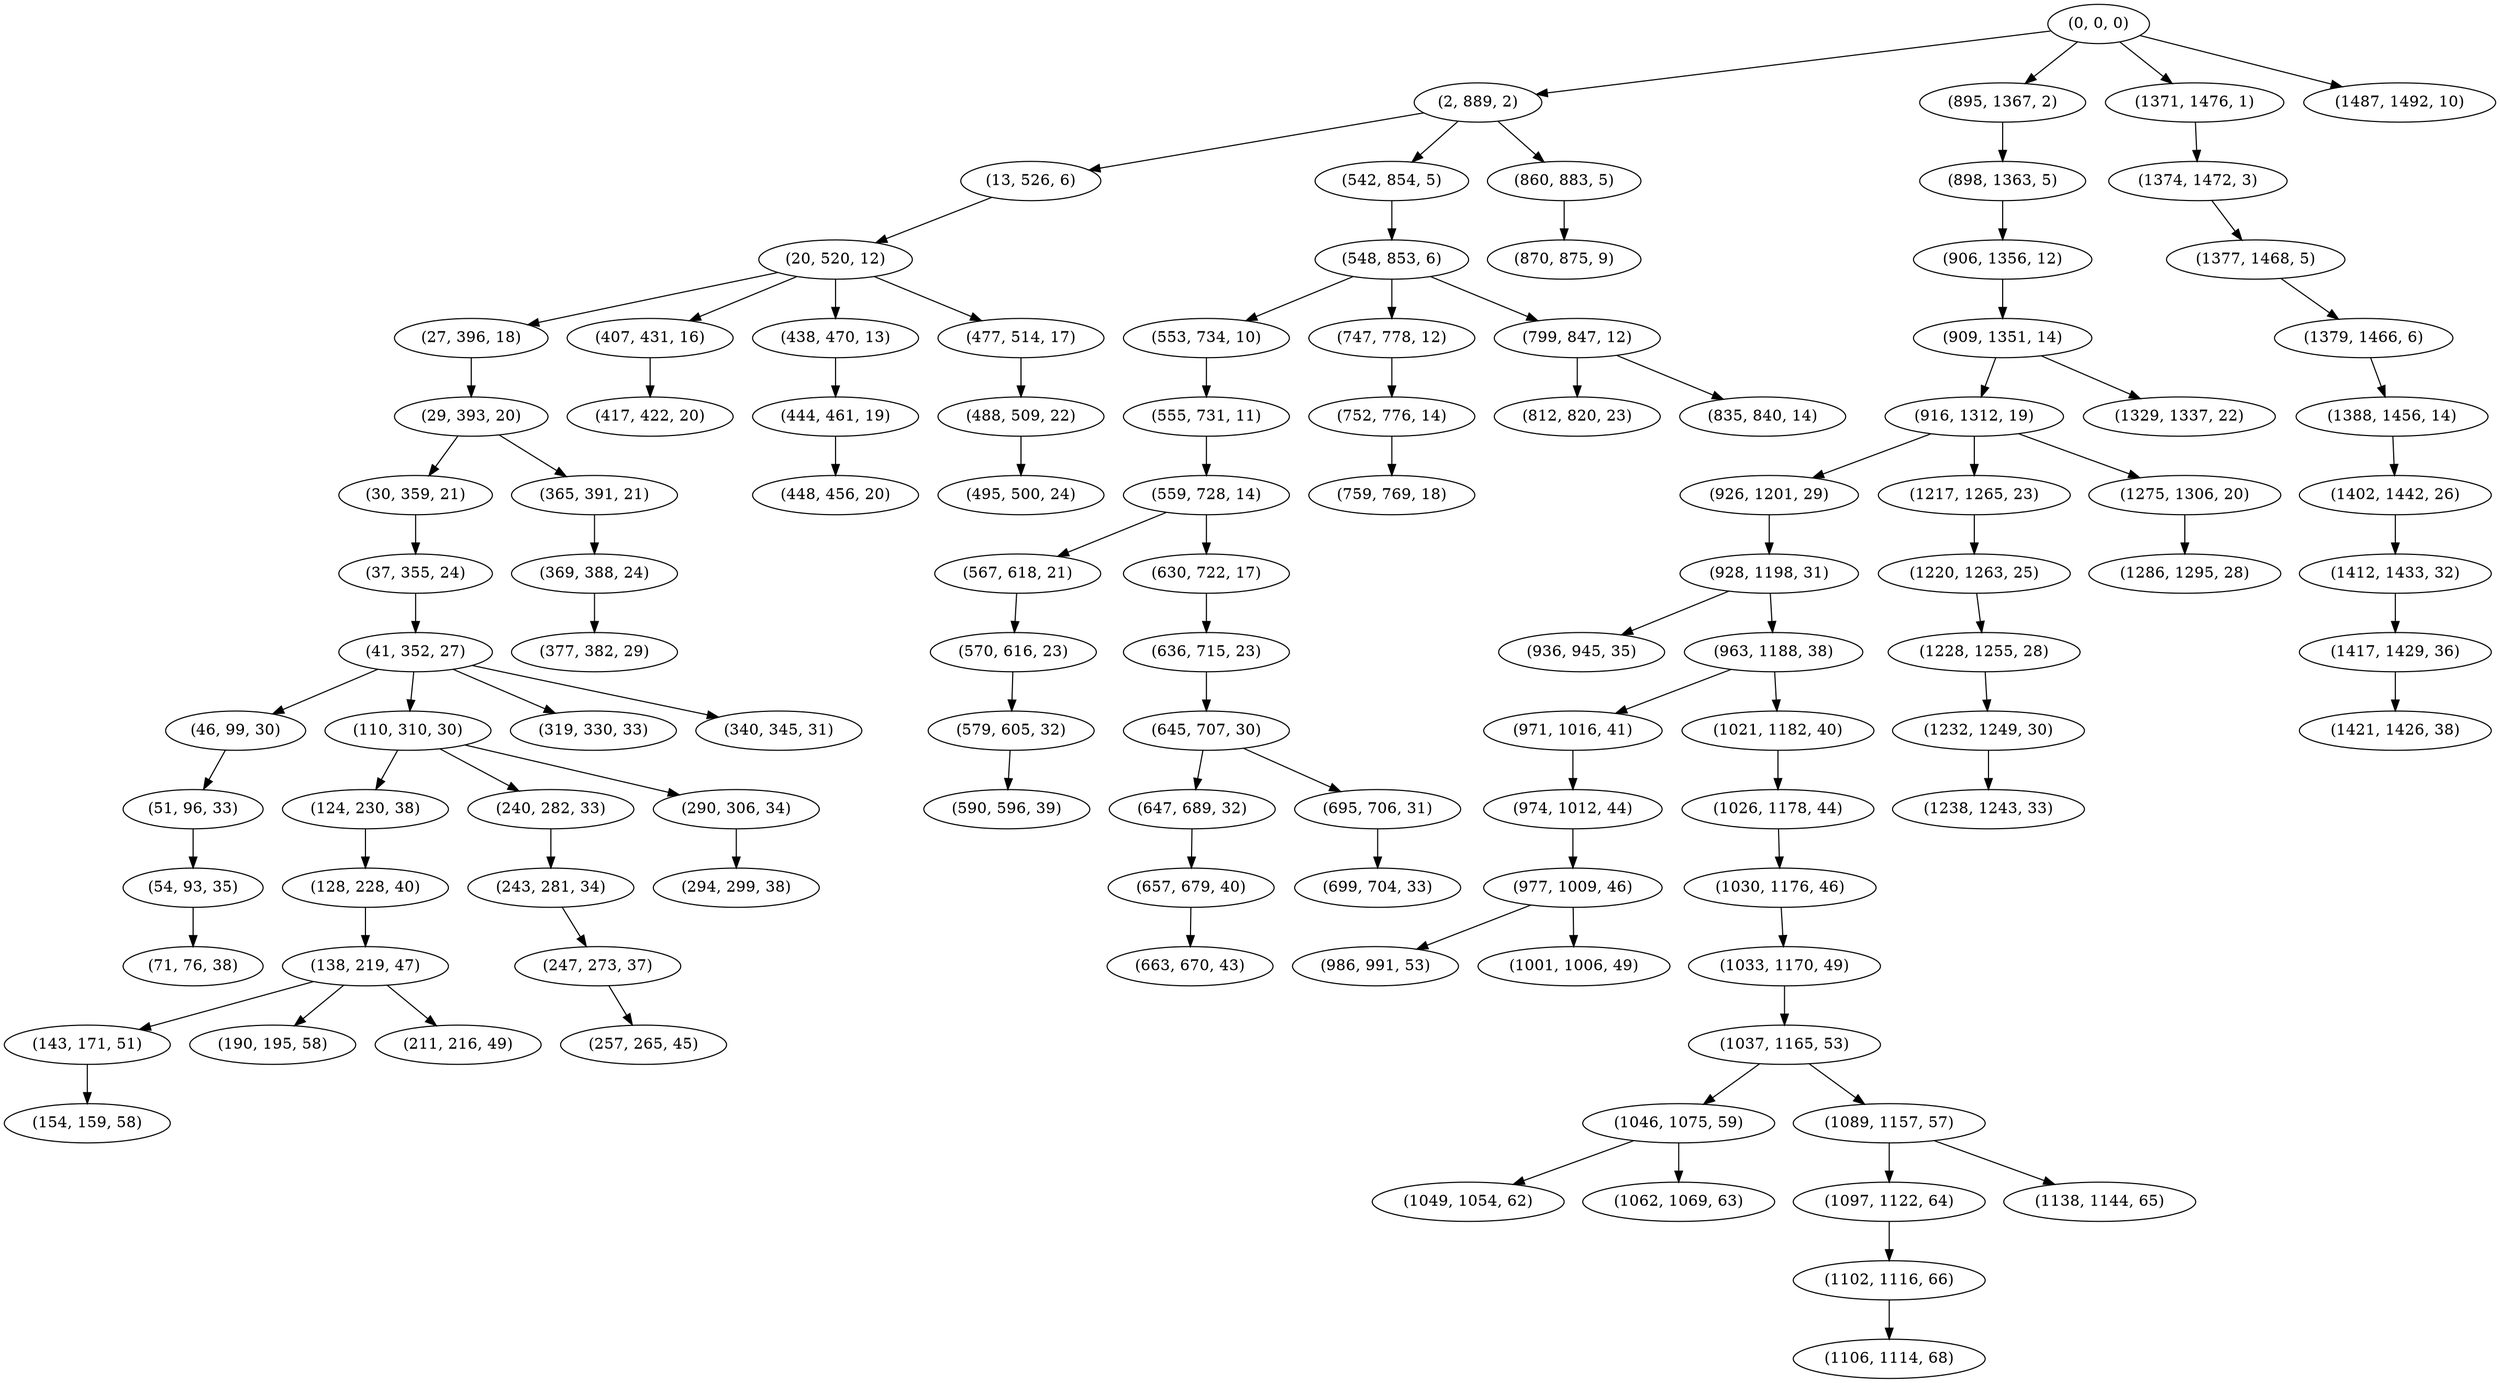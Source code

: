 digraph tree {
    "(0, 0, 0)";
    "(2, 889, 2)";
    "(13, 526, 6)";
    "(20, 520, 12)";
    "(27, 396, 18)";
    "(29, 393, 20)";
    "(30, 359, 21)";
    "(37, 355, 24)";
    "(41, 352, 27)";
    "(46, 99, 30)";
    "(51, 96, 33)";
    "(54, 93, 35)";
    "(71, 76, 38)";
    "(110, 310, 30)";
    "(124, 230, 38)";
    "(128, 228, 40)";
    "(138, 219, 47)";
    "(143, 171, 51)";
    "(154, 159, 58)";
    "(190, 195, 58)";
    "(211, 216, 49)";
    "(240, 282, 33)";
    "(243, 281, 34)";
    "(247, 273, 37)";
    "(257, 265, 45)";
    "(290, 306, 34)";
    "(294, 299, 38)";
    "(319, 330, 33)";
    "(340, 345, 31)";
    "(365, 391, 21)";
    "(369, 388, 24)";
    "(377, 382, 29)";
    "(407, 431, 16)";
    "(417, 422, 20)";
    "(438, 470, 13)";
    "(444, 461, 19)";
    "(448, 456, 20)";
    "(477, 514, 17)";
    "(488, 509, 22)";
    "(495, 500, 24)";
    "(542, 854, 5)";
    "(548, 853, 6)";
    "(553, 734, 10)";
    "(555, 731, 11)";
    "(559, 728, 14)";
    "(567, 618, 21)";
    "(570, 616, 23)";
    "(579, 605, 32)";
    "(590, 596, 39)";
    "(630, 722, 17)";
    "(636, 715, 23)";
    "(645, 707, 30)";
    "(647, 689, 32)";
    "(657, 679, 40)";
    "(663, 670, 43)";
    "(695, 706, 31)";
    "(699, 704, 33)";
    "(747, 778, 12)";
    "(752, 776, 14)";
    "(759, 769, 18)";
    "(799, 847, 12)";
    "(812, 820, 23)";
    "(835, 840, 14)";
    "(860, 883, 5)";
    "(870, 875, 9)";
    "(895, 1367, 2)";
    "(898, 1363, 5)";
    "(906, 1356, 12)";
    "(909, 1351, 14)";
    "(916, 1312, 19)";
    "(926, 1201, 29)";
    "(928, 1198, 31)";
    "(936, 945, 35)";
    "(963, 1188, 38)";
    "(971, 1016, 41)";
    "(974, 1012, 44)";
    "(977, 1009, 46)";
    "(986, 991, 53)";
    "(1001, 1006, 49)";
    "(1021, 1182, 40)";
    "(1026, 1178, 44)";
    "(1030, 1176, 46)";
    "(1033, 1170, 49)";
    "(1037, 1165, 53)";
    "(1046, 1075, 59)";
    "(1049, 1054, 62)";
    "(1062, 1069, 63)";
    "(1089, 1157, 57)";
    "(1097, 1122, 64)";
    "(1102, 1116, 66)";
    "(1106, 1114, 68)";
    "(1138, 1144, 65)";
    "(1217, 1265, 23)";
    "(1220, 1263, 25)";
    "(1228, 1255, 28)";
    "(1232, 1249, 30)";
    "(1238, 1243, 33)";
    "(1275, 1306, 20)";
    "(1286, 1295, 28)";
    "(1329, 1337, 22)";
    "(1371, 1476, 1)";
    "(1374, 1472, 3)";
    "(1377, 1468, 5)";
    "(1379, 1466, 6)";
    "(1388, 1456, 14)";
    "(1402, 1442, 26)";
    "(1412, 1433, 32)";
    "(1417, 1429, 36)";
    "(1421, 1426, 38)";
    "(1487, 1492, 10)";
    "(0, 0, 0)" -> "(2, 889, 2)";
    "(0, 0, 0)" -> "(895, 1367, 2)";
    "(0, 0, 0)" -> "(1371, 1476, 1)";
    "(0, 0, 0)" -> "(1487, 1492, 10)";
    "(2, 889, 2)" -> "(13, 526, 6)";
    "(2, 889, 2)" -> "(542, 854, 5)";
    "(2, 889, 2)" -> "(860, 883, 5)";
    "(13, 526, 6)" -> "(20, 520, 12)";
    "(20, 520, 12)" -> "(27, 396, 18)";
    "(20, 520, 12)" -> "(407, 431, 16)";
    "(20, 520, 12)" -> "(438, 470, 13)";
    "(20, 520, 12)" -> "(477, 514, 17)";
    "(27, 396, 18)" -> "(29, 393, 20)";
    "(29, 393, 20)" -> "(30, 359, 21)";
    "(29, 393, 20)" -> "(365, 391, 21)";
    "(30, 359, 21)" -> "(37, 355, 24)";
    "(37, 355, 24)" -> "(41, 352, 27)";
    "(41, 352, 27)" -> "(46, 99, 30)";
    "(41, 352, 27)" -> "(110, 310, 30)";
    "(41, 352, 27)" -> "(319, 330, 33)";
    "(41, 352, 27)" -> "(340, 345, 31)";
    "(46, 99, 30)" -> "(51, 96, 33)";
    "(51, 96, 33)" -> "(54, 93, 35)";
    "(54, 93, 35)" -> "(71, 76, 38)";
    "(110, 310, 30)" -> "(124, 230, 38)";
    "(110, 310, 30)" -> "(240, 282, 33)";
    "(110, 310, 30)" -> "(290, 306, 34)";
    "(124, 230, 38)" -> "(128, 228, 40)";
    "(128, 228, 40)" -> "(138, 219, 47)";
    "(138, 219, 47)" -> "(143, 171, 51)";
    "(138, 219, 47)" -> "(190, 195, 58)";
    "(138, 219, 47)" -> "(211, 216, 49)";
    "(143, 171, 51)" -> "(154, 159, 58)";
    "(240, 282, 33)" -> "(243, 281, 34)";
    "(243, 281, 34)" -> "(247, 273, 37)";
    "(247, 273, 37)" -> "(257, 265, 45)";
    "(290, 306, 34)" -> "(294, 299, 38)";
    "(365, 391, 21)" -> "(369, 388, 24)";
    "(369, 388, 24)" -> "(377, 382, 29)";
    "(407, 431, 16)" -> "(417, 422, 20)";
    "(438, 470, 13)" -> "(444, 461, 19)";
    "(444, 461, 19)" -> "(448, 456, 20)";
    "(477, 514, 17)" -> "(488, 509, 22)";
    "(488, 509, 22)" -> "(495, 500, 24)";
    "(542, 854, 5)" -> "(548, 853, 6)";
    "(548, 853, 6)" -> "(553, 734, 10)";
    "(548, 853, 6)" -> "(747, 778, 12)";
    "(548, 853, 6)" -> "(799, 847, 12)";
    "(553, 734, 10)" -> "(555, 731, 11)";
    "(555, 731, 11)" -> "(559, 728, 14)";
    "(559, 728, 14)" -> "(567, 618, 21)";
    "(559, 728, 14)" -> "(630, 722, 17)";
    "(567, 618, 21)" -> "(570, 616, 23)";
    "(570, 616, 23)" -> "(579, 605, 32)";
    "(579, 605, 32)" -> "(590, 596, 39)";
    "(630, 722, 17)" -> "(636, 715, 23)";
    "(636, 715, 23)" -> "(645, 707, 30)";
    "(645, 707, 30)" -> "(647, 689, 32)";
    "(645, 707, 30)" -> "(695, 706, 31)";
    "(647, 689, 32)" -> "(657, 679, 40)";
    "(657, 679, 40)" -> "(663, 670, 43)";
    "(695, 706, 31)" -> "(699, 704, 33)";
    "(747, 778, 12)" -> "(752, 776, 14)";
    "(752, 776, 14)" -> "(759, 769, 18)";
    "(799, 847, 12)" -> "(812, 820, 23)";
    "(799, 847, 12)" -> "(835, 840, 14)";
    "(860, 883, 5)" -> "(870, 875, 9)";
    "(895, 1367, 2)" -> "(898, 1363, 5)";
    "(898, 1363, 5)" -> "(906, 1356, 12)";
    "(906, 1356, 12)" -> "(909, 1351, 14)";
    "(909, 1351, 14)" -> "(916, 1312, 19)";
    "(909, 1351, 14)" -> "(1329, 1337, 22)";
    "(916, 1312, 19)" -> "(926, 1201, 29)";
    "(916, 1312, 19)" -> "(1217, 1265, 23)";
    "(916, 1312, 19)" -> "(1275, 1306, 20)";
    "(926, 1201, 29)" -> "(928, 1198, 31)";
    "(928, 1198, 31)" -> "(936, 945, 35)";
    "(928, 1198, 31)" -> "(963, 1188, 38)";
    "(963, 1188, 38)" -> "(971, 1016, 41)";
    "(963, 1188, 38)" -> "(1021, 1182, 40)";
    "(971, 1016, 41)" -> "(974, 1012, 44)";
    "(974, 1012, 44)" -> "(977, 1009, 46)";
    "(977, 1009, 46)" -> "(986, 991, 53)";
    "(977, 1009, 46)" -> "(1001, 1006, 49)";
    "(1021, 1182, 40)" -> "(1026, 1178, 44)";
    "(1026, 1178, 44)" -> "(1030, 1176, 46)";
    "(1030, 1176, 46)" -> "(1033, 1170, 49)";
    "(1033, 1170, 49)" -> "(1037, 1165, 53)";
    "(1037, 1165, 53)" -> "(1046, 1075, 59)";
    "(1037, 1165, 53)" -> "(1089, 1157, 57)";
    "(1046, 1075, 59)" -> "(1049, 1054, 62)";
    "(1046, 1075, 59)" -> "(1062, 1069, 63)";
    "(1089, 1157, 57)" -> "(1097, 1122, 64)";
    "(1089, 1157, 57)" -> "(1138, 1144, 65)";
    "(1097, 1122, 64)" -> "(1102, 1116, 66)";
    "(1102, 1116, 66)" -> "(1106, 1114, 68)";
    "(1217, 1265, 23)" -> "(1220, 1263, 25)";
    "(1220, 1263, 25)" -> "(1228, 1255, 28)";
    "(1228, 1255, 28)" -> "(1232, 1249, 30)";
    "(1232, 1249, 30)" -> "(1238, 1243, 33)";
    "(1275, 1306, 20)" -> "(1286, 1295, 28)";
    "(1371, 1476, 1)" -> "(1374, 1472, 3)";
    "(1374, 1472, 3)" -> "(1377, 1468, 5)";
    "(1377, 1468, 5)" -> "(1379, 1466, 6)";
    "(1379, 1466, 6)" -> "(1388, 1456, 14)";
    "(1388, 1456, 14)" -> "(1402, 1442, 26)";
    "(1402, 1442, 26)" -> "(1412, 1433, 32)";
    "(1412, 1433, 32)" -> "(1417, 1429, 36)";
    "(1417, 1429, 36)" -> "(1421, 1426, 38)";
}
